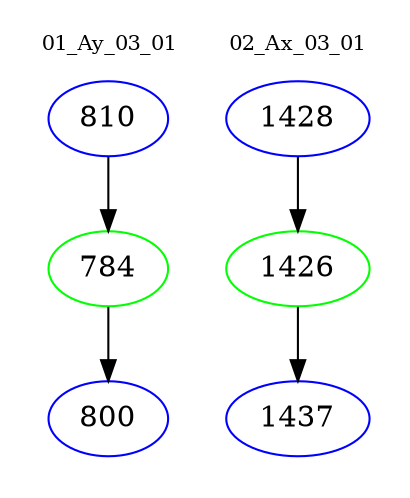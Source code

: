 digraph{
subgraph cluster_0 {
color = white
label = "01_Ay_03_01";
fontsize=10;
T0_810 [label="810", color="blue"]
T0_810 -> T0_784 [color="black"]
T0_784 [label="784", color="green"]
T0_784 -> T0_800 [color="black"]
T0_800 [label="800", color="blue"]
}
subgraph cluster_1 {
color = white
label = "02_Ax_03_01";
fontsize=10;
T1_1428 [label="1428", color="blue"]
T1_1428 -> T1_1426 [color="black"]
T1_1426 [label="1426", color="green"]
T1_1426 -> T1_1437 [color="black"]
T1_1437 [label="1437", color="blue"]
}
}
